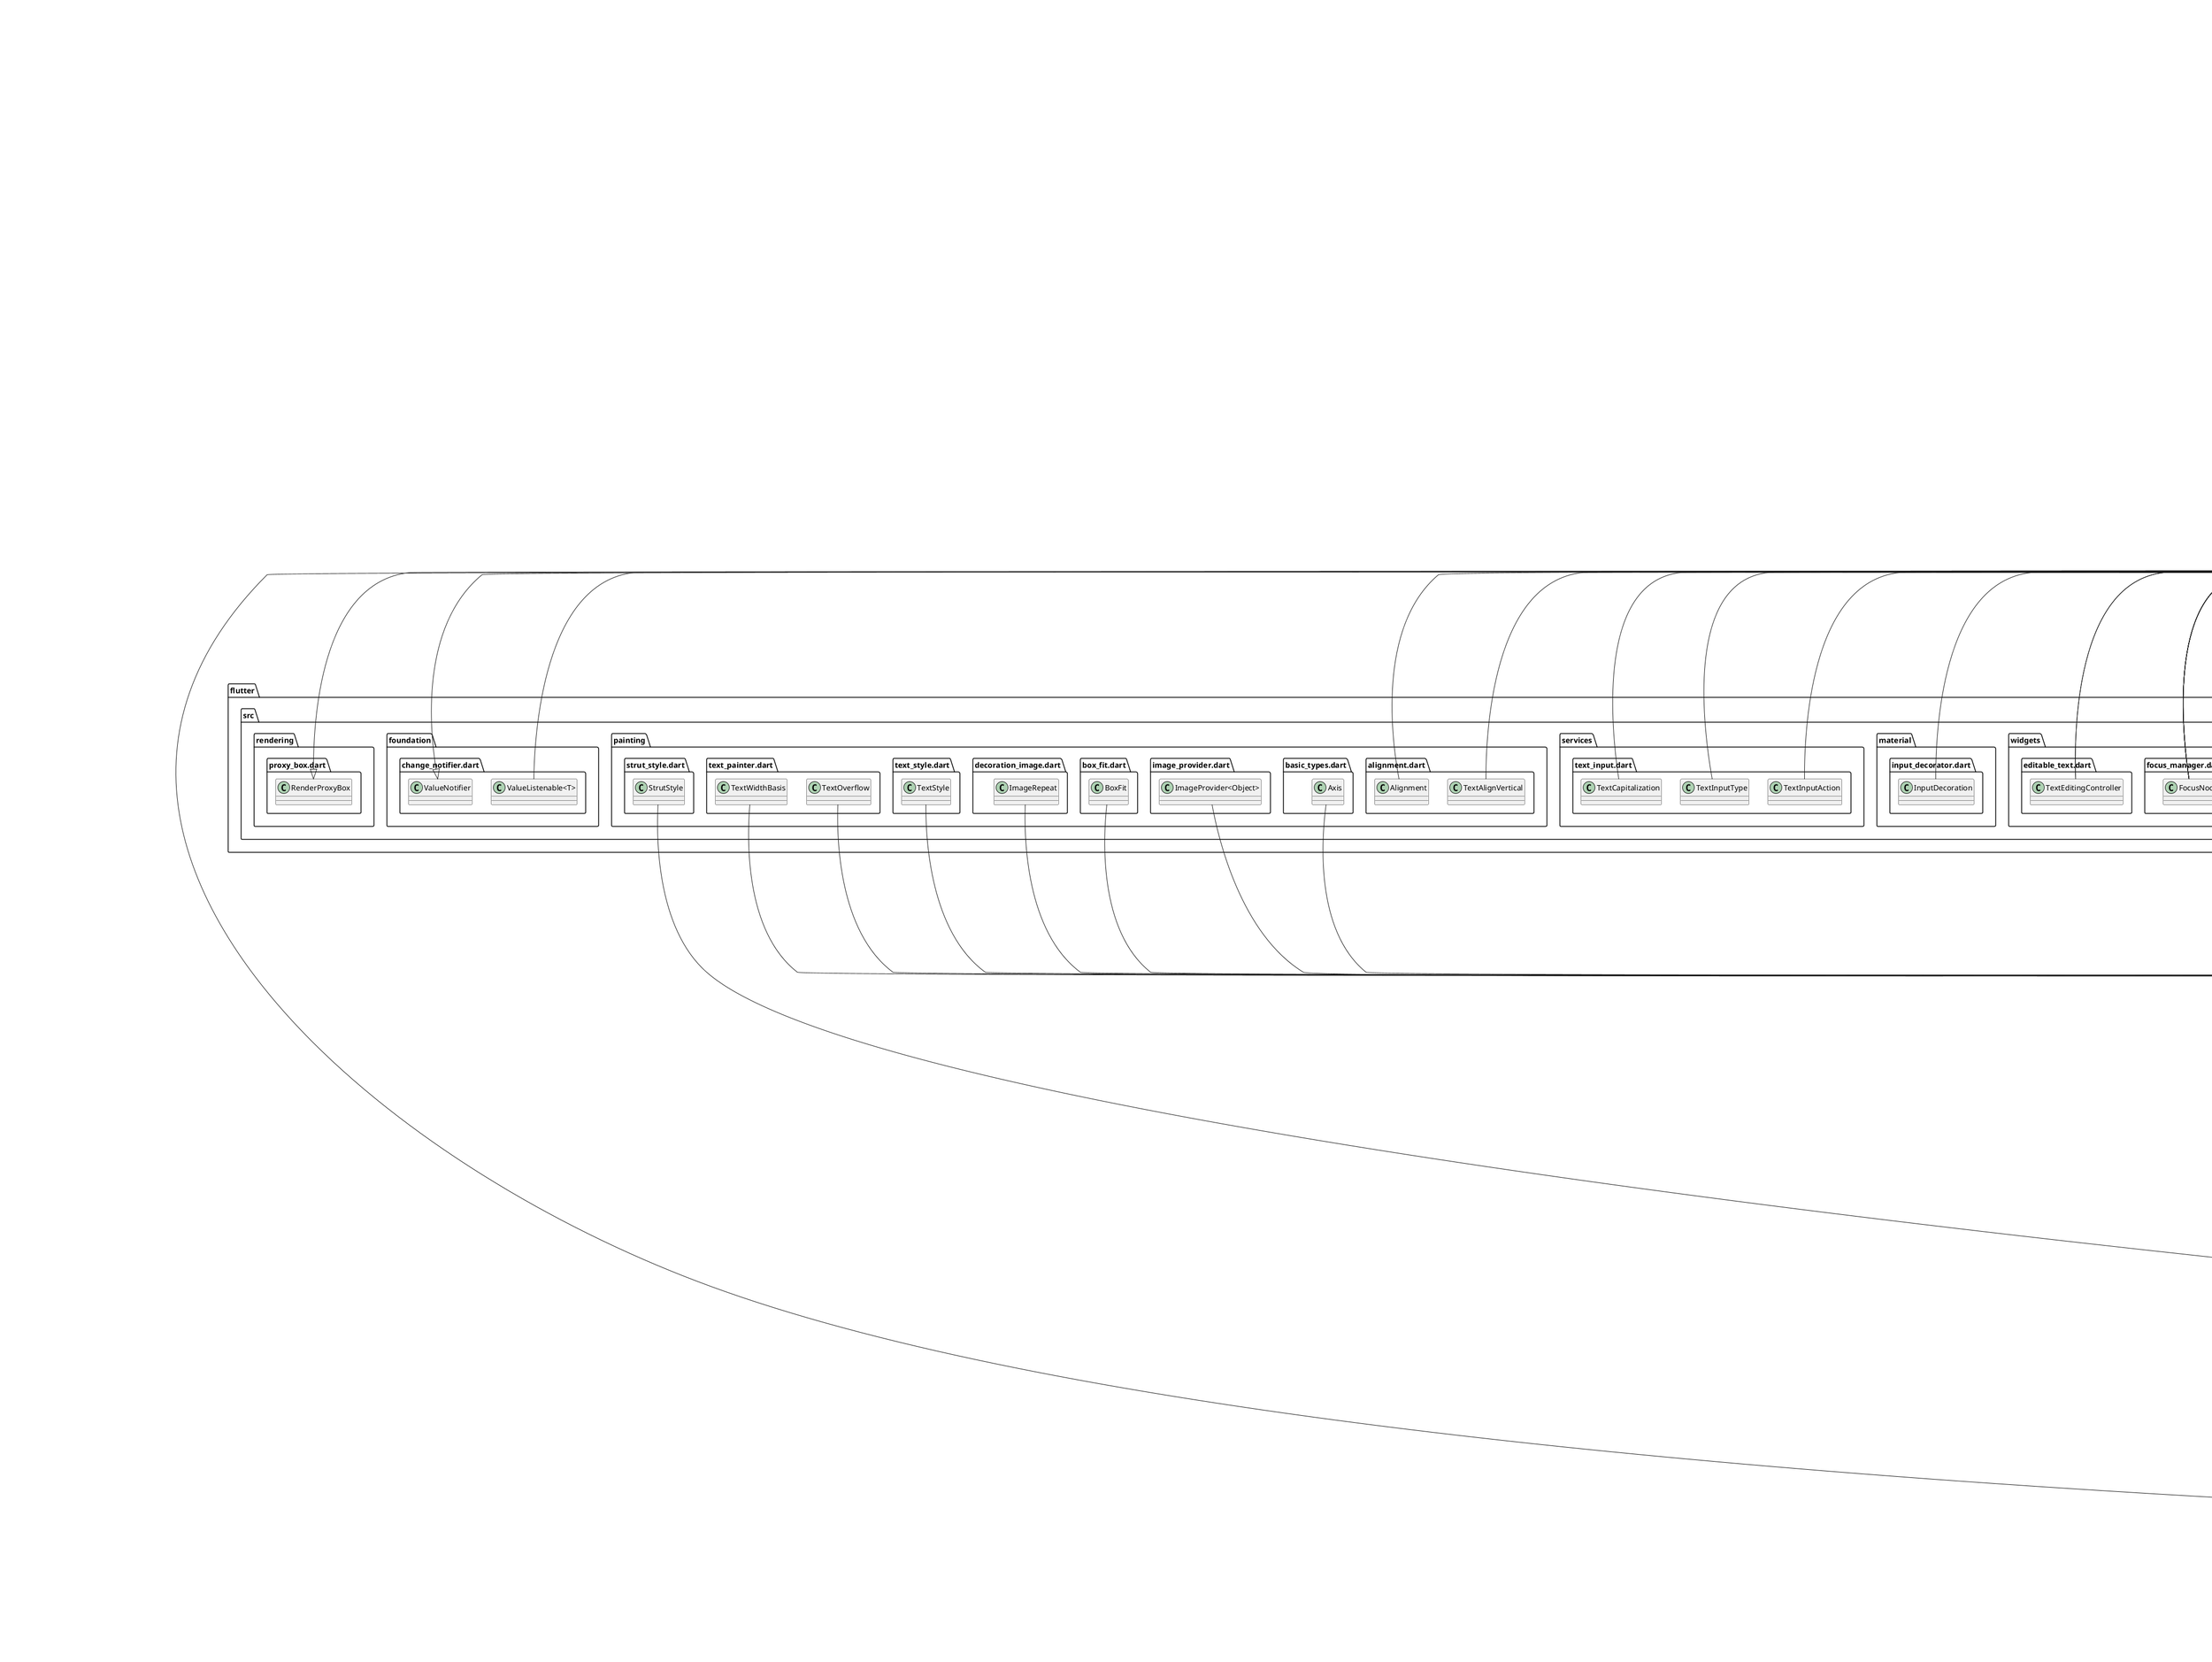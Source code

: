 @startuml
set namespaceSeparator ::

class "spike_v2::src::board::src::stack_board_items::item_case::stack_grid_case.dart::StackGridCase" {
  +StackGridItem item
  +State<StackGridCase> createState()
}

"spike_v2::src::board::src::stack_board_items::item_case::stack_grid_case.dart::StackGridCase" o-- "spike_v2::src::board::src::stack_board_items::items::stack_grid_item.dart::StackGridItem"
"flutter::src::widgets::framework.dart::StatefulWidget" <|-- "spike_v2::src::board::src::stack_board_items::item_case::stack_grid_case.dart::StackGridCase"

class "spike_v2::src::board::src::stack_board_items::item_case::stack_grid_case.dart::_StackGridCaseState" {
  +List<TrinaColumn> columns
  +List<TrinaRow> rows
  +TrinaGridStateManager? stateManager
  +bool isLoaded
  +FocusNode focusNode
  +HomeRepo homeRepo
  +String? apiId
  -StackBoardController _controller()
  +void initState()
  +void dispose()
  +Widget build()
}

"spike_v2::src::board::src::stack_board_items::item_case::stack_grid_case.dart::_StackGridCaseState" o-- "pluto_grid_plus::src::manager::pluto_grid_state_manager.dart::TrinaGridStateManager"
"spike_v2::src::board::src::stack_board_items::item_case::stack_grid_case.dart::_StackGridCaseState" o-- "flutter::src::widgets::focus_manager.dart::FocusNode"
"spike_v2::src::board::src::stack_board_items::item_case::stack_grid_case.dart::_StackGridCaseState" o-- "spike_v2::src::repo::home_repo.dart::HomeRepo"
"flutter::src::widgets::framework.dart::State" <|-- "spike_v2::src::board::src::stack_board_items::item_case::stack_grid_case.dart::_StackGridCaseState"

class "spike_v2::src::board::src::stack_board_items::item_case::stack_search_case.dart::StackSearchCase" {
  +StackSearchItem item
  +State<StackSearchCase> createState()
}

"spike_v2::src::board::src::stack_board_items::item_case::stack_search_case.dart::StackSearchCase" o-- "spike_v2::src::board::src::stack_board_items::items::stack_search_item.dart::StackSearchItem"
"flutter::src::widgets::framework.dart::StatefulWidget" <|-- "spike_v2::src::board::src::stack_board_items::item_case::stack_search_case.dart::StackSearchCase"

class "spike_v2::src::board::src::stack_board_items::item_case::stack_search_case.dart::_StackSearchCaseState" {
  +bool isLoaded
  +FocusNode focusNode
  +HomeRepo homeRepo
  +GlobalKey<FormBuilderState> formKey
  +String savedValue
  +List<String> reqApis
  +dynamic item
  +void initState()
  +void dispose()
  +Widget build()
}

"spike_v2::src::board::src::stack_board_items::item_case::stack_search_case.dart::_StackSearchCaseState" o-- "flutter::src::widgets::focus_manager.dart::FocusNode"
"spike_v2::src::board::src::stack_board_items::item_case::stack_search_case.dart::_StackSearchCaseState" o-- "spike_v2::src::repo::home_repo.dart::HomeRepo"
"spike_v2::src::board::src::stack_board_items::item_case::stack_search_case.dart::_StackSearchCaseState" o-- "flutter::src::widgets::framework.dart::GlobalKey<FormBuilderState>"
"flutter::src::widgets::framework.dart::State" <|-- "spike_v2::src::board::src::stack_board_items::item_case::stack_search_case.dart::_StackSearchCaseState"

class "spike_v2::src::board::src::stack_board_items::item_case::stack_search_case.dart::NewField" {
  +String name
  +String? initialValue
  +HomeRepo homeRepo
  +State<NewField> createState()
}

"spike_v2::src::board::src::stack_board_items::item_case::stack_search_case.dart::NewField" o-- "spike_v2::src::repo::home_repo.dart::HomeRepo"
"flutter::src::widgets::framework.dart::StatefulWidget" <|-- "spike_v2::src::board::src::stack_board_items::item_case::stack_search_case.dart::NewField"

class "spike_v2::src::board::src::stack_board_items::item_case::stack_search_case.dart::_NewFieldState" {
  +TextEditingController controller
  +String name
  +HomeRepo homeRepo
  +void initState()
  +Widget build()
}

"spike_v2::src::board::src::stack_board_items::item_case::stack_search_case.dart::_NewFieldState" o-- "flutter::src::widgets::editable_text.dart::TextEditingController"
"spike_v2::src::board::src::stack_board_items::item_case::stack_search_case.dart::_NewFieldState" o-- "spike_v2::src::repo::home_repo.dart::HomeRepo"
"flutter::src::widgets::framework.dart::State" <|-- "spike_v2::src::board::src::stack_board_items::item_case::stack_search_case.dart::_NewFieldState"

class "spike_v2::src::board::src::stack_board_items::item_case::stack_split_case.dart::StackLayoutCase" {
  +StackLayoutItem item
  +State<StackLayoutCase> createState()
}

"spike_v2::src::board::src::stack_board_items::item_case::stack_split_case.dart::StackLayoutCase" o-- "spike_v2::src::board::src::stack_board_items::items::stack_split_item.dart::StackLayoutItem"
"flutter::src::widgets::framework.dart::StatefulWidget" <|-- "spike_v2::src::board::src::stack_board_items::item_case::stack_split_case.dart::StackLayoutCase"

class "spike_v2::src::board::src::stack_board_items::item_case::stack_split_case.dart::_StackLayoutCaseState" {
  +bool isLoaded
  +int dockBoardIndex
  +FocusNode focusNode
  +MultiSplitViewTheme themeSplit
  +HomeRepo homeRepo
  +void initState()
  +void dispose()
  +DockBoard newDockBoard()
  +void initSplit()
  +Widget build()
}

"spike_v2::src::board::src::stack_board_items::item_case::stack_split_case.dart::_StackLayoutCaseState" o-- "flutter::src::widgets::focus_manager.dart::FocusNode"
"spike_v2::src::board::src::stack_board_items::item_case::stack_split_case.dart::_StackLayoutCaseState" o-- "multi_split_view::src::theme_widget.dart::MultiSplitViewTheme"
"spike_v2::src::board::src::stack_board_items::item_case::stack_split_case.dart::_StackLayoutCaseState" o-- "spike_v2::src::repo::home_repo.dart::HomeRepo"
"flutter::src::widgets::framework.dart::State" <|-- "spike_v2::src::board::src::stack_board_items::item_case::stack_split_case.dart::_StackLayoutCaseState"

class "spike_v2::src::board::src::stack_board_items::item_case::stack_text_case.dart::StackTextCase" {
  +StackTextItem item
  +InputDecoration? decoration
  +TextEditingController? controller
  +int? maxLength
  +TextInputAction? textInputAction
  +TextAlignVertical? textAlignVertical
  +TextInputType? keyboardType
  +dynamic Function(String)? onChanged
  +dynamic Function()? onEditingComplete
  +dynamic Function()? onTap
  +bool readOnly
  +bool autofocus
  +bool obscureText
  +int? maxLines
  +List<TextInputFormatter>? inputFormatters
  +FocusNode? focusNode
  +bool enabled
  +TextCapitalization textCapitalization
  +TextItemContent? content
  +State<StackTextCase> createState()
}

"spike_v2::src::board::src::stack_board_items::item_case::stack_text_case.dart::StackTextCase" o-- "spike_v2::src::board::src::stack_board_items::items::stack_text_item.dart::StackTextItem"
"spike_v2::src::board::src::stack_board_items::item_case::stack_text_case.dart::StackTextCase" o-- "flutter::src::material::input_decorator.dart::InputDecoration"
"spike_v2::src::board::src::stack_board_items::item_case::stack_text_case.dart::StackTextCase" o-- "flutter::src::widgets::editable_text.dart::TextEditingController"
"spike_v2::src::board::src::stack_board_items::item_case::stack_text_case.dart::StackTextCase" o-- "flutter::src::services::text_input.dart::TextInputAction"
"spike_v2::src::board::src::stack_board_items::item_case::stack_text_case.dart::StackTextCase" o-- "flutter::src::painting::alignment.dart::TextAlignVertical"
"spike_v2::src::board::src::stack_board_items::item_case::stack_text_case.dart::StackTextCase" o-- "flutter::src::services::text_input.dart::TextInputType"
"spike_v2::src::board::src::stack_board_items::item_case::stack_text_case.dart::StackTextCase" o-- "null::dynamic Function(String)"
"spike_v2::src::board::src::stack_board_items::item_case::stack_text_case.dart::StackTextCase" o-- "null::dynamic Function()"
"spike_v2::src::board::src::stack_board_items::item_case::stack_text_case.dart::StackTextCase" o-- "flutter::src::widgets::focus_manager.dart::FocusNode"
"spike_v2::src::board::src::stack_board_items::item_case::stack_text_case.dart::StackTextCase" o-- "flutter::src::services::text_input.dart::TextCapitalization"
"spike_v2::src::board::src::stack_board_items::item_case::stack_text_case.dart::StackTextCase" o-- "spike_v2::src::board::src::stack_board_items::items::stack_text_item.dart::TextItemContent"
"flutter::src::widgets::framework.dart::StatefulWidget" <|-- "spike_v2::src::board::src::stack_board_items::item_case::stack_text_case.dart::StackTextCase"

class "spike_v2::src::board::src::stack_board_items::item_case::stack_text_case.dart::_StackTextCaseState" {
  +FocusNode focusNode
  +void initState()
  +void dispose()
  +Widget build()
  -Widget _buildNormal()
  -Widget _buildEditing()
}

"spike_v2::src::board::src::stack_board_items::item_case::stack_text_case.dart::_StackTextCaseState" o-- "flutter::src::widgets::focus_manager.dart::FocusNode"
"flutter::src::widgets::framework.dart::State" <|-- "spike_v2::src::board::src::stack_board_items::item_case::stack_text_case.dart::_StackTextCaseState"

class "spike_v2::src::board::src::stack_board_items::item_case::stack_image_case.dart::StackImageCase" {
  +StackImageItem item
  +State<StackImageCase> createState()
}

"spike_v2::src::board::src::stack_board_items::item_case::stack_image_case.dart::StackImageCase" o-- "spike_v2::src::board::src::stack_board_items::items::stack_image_item.dart::StackImageItem"
"flutter::src::widgets::framework.dart::StatefulWidget" <|-- "spike_v2::src::board::src::stack_board_items::item_case::stack_image_case.dart::StackImageCase"

class "spike_v2::src::board::src::stack_board_items::item_case::stack_image_case.dart::_StackImageCaseState" {
  +FocusNode focusNode
  +ImageItemContent content
  +void initState()
  +void dispose()
  +Widget build()
}

"spike_v2::src::board::src::stack_board_items::item_case::stack_image_case.dart::_StackImageCaseState" o-- "flutter::src::widgets::focus_manager.dart::FocusNode"
"spike_v2::src::board::src::stack_board_items::item_case::stack_image_case.dart::_StackImageCaseState" o-- "spike_v2::src::board::src::stack_board_items::items::stack_image_item.dart::ImageItemContent"
"flutter::src::widgets::framework.dart::State" <|-- "spike_v2::src::board::src::stack_board_items::item_case::stack_image_case.dart::_StackImageCaseState"

class "spike_v2::src::board::src::stack_board_items::item_case::stack_dock_case.dart::StackFrameCase" {
  +StackFrameItem item
  +State<StackFrameCase> createState()
}

"spike_v2::src::board::src::stack_board_items::item_case::stack_dock_case.dart::StackFrameCase" o-- "spike_v2::src::board::src::stack_board_items::items::stack_dock_item.dart::StackFrameItem"
"flutter::src::widgets::framework.dart::StatefulWidget" <|-- "spike_v2::src::board::src::stack_board_items::item_case::stack_dock_case.dart::StackFrameCase"

class "spike_v2::src::board::src::stack_board_items::item_case::stack_dock_case.dart::_StackFrameCaseState" {
  +bool isLoaded
  +FocusNode focusNode
  +DockingLayout layout
  +Docking docking
  +int dockingItemIndex
  +MultiSplitViewTheme themeSplitTab
  +TabbedViewTheme themeActiveTab
  +HomeRepo homeRepo
  -String _lastStringify
  +void saveLayout()
  +void loadLayout()
  +String idToString()
  +dynamic stringToId()
  +void initState()
  +void dispose()
  +List<TabButton> listTabButton()
  +DockingItem newDockingItem()
  +dynamic initDock()
  +Widget build()
  +DockingItem buildDockingItem()
}

"spike_v2::src::board::src::stack_board_items::item_case::stack_dock_case.dart::_StackFrameCaseState" o-- "flutter::src::widgets::focus_manager.dart::FocusNode"
"spike_v2::src::board::src::stack_board_items::item_case::stack_dock_case.dart::_StackFrameCaseState" o-- "docking::src::layout::docking_layout.dart::DockingLayout"
"spike_v2::src::board::src::stack_board_items::item_case::stack_dock_case.dart::_StackFrameCaseState" o-- "docking::src::docking.dart::Docking"
"spike_v2::src::board::src::stack_board_items::item_case::stack_dock_case.dart::_StackFrameCaseState" o-- "multi_split_view::src::theme_widget.dart::MultiSplitViewTheme"
"spike_v2::src::board::src::stack_board_items::item_case::stack_dock_case.dart::_StackFrameCaseState" o-- "tabbed_view::src::theme::theme_widget.dart::TabbedViewTheme"
"spike_v2::src::board::src::stack_board_items::item_case::stack_dock_case.dart::_StackFrameCaseState" o-- "spike_v2::src::repo::home_repo.dart::HomeRepo"
"flutter::src::widgets::framework.dart::State" <|-- "spike_v2::src::board::src::stack_board_items::item_case::stack_dock_case.dart::_StackFrameCaseState"
"docking::src::layout::layout_parser.dart::LayoutParserMixin" <|-- "spike_v2::src::board::src::stack_board_items::item_case::stack_dock_case.dart::_StackFrameCaseState"
"docking::src::layout::area_builder.dart::AreaBuilderMixin" <|-- "spike_v2::src::board::src::stack_board_items::item_case::stack_dock_case.dart::_StackFrameCaseState"

class "spike_v2::src::board::src::stack_board_items::items::stack_dock_item.dart::FrameItemContent" {
  +String? lastStringify
  +double? size
  +Map<String, dynamic> toJson()
}

"spike_v2::src::board::src::core::stack_board_item::stack_item_content.dart::StackItemContent" <|-- "spike_v2::src::board::src::stack_board_items::items::stack_dock_item.dart::FrameItemContent"

class "spike_v2::src::board::src::stack_board_items::items::stack_dock_item.dart::StackFrameItem" {
  +StackFrameItem copyWith()
}

"spike_v2::src::board::src::core::stack_board_item::stack_item.dart::StackItem" <|-- "spike_v2::src::board::src::stack_board_items::items::stack_dock_item.dart::StackFrameItem"

class "spike_v2::src::board::src::stack_board_items::items::stack_image_item.dart::ImageItemContent" {
  -ImageProvider<Object> _image
  +String? url
  +String? assetName
  +String? semanticLabel
  +bool excludeFromSemantics
  +double? width
  +double? height
  +Color? color
  +BlendMode? colorBlendMode
  +BoxFit fit
  +ImageRepeat repeat
  +bool matchTextDirection
  +bool gaplessPlayback
  +bool isAntiAlias
  +FilterQuality filterQuality
  +ImageProvider<Object> image
  -void _init()
  +void setRes()
  +Map<String, dynamic> toJson()
}

"spike_v2::src::board::src::stack_board_items::items::stack_image_item.dart::ImageItemContent" o-- "flutter::src::painting::image_provider.dart::ImageProvider<Object>"
"spike_v2::src::board::src::stack_board_items::items::stack_image_item.dart::ImageItemContent" o-- "dart::ui::Color"
"spike_v2::src::board::src::stack_board_items::items::stack_image_item.dart::ImageItemContent" o-- "dart::ui::BlendMode"
"spike_v2::src::board::src::stack_board_items::items::stack_image_item.dart::ImageItemContent" o-- "flutter::src::painting::box_fit.dart::BoxFit"
"spike_v2::src::board::src::stack_board_items::items::stack_image_item.dart::ImageItemContent" o-- "flutter::src::painting::decoration_image.dart::ImageRepeat"
"spike_v2::src::board::src::stack_board_items::items::stack_image_item.dart::ImageItemContent" o-- "dart::ui::FilterQuality"
"spike_v2::src::board::src::core::stack_board_item::stack_item_content.dart::StackItemContent" <|-- "spike_v2::src::board::src::stack_board_items::items::stack_image_item.dart::ImageItemContent"

class "spike_v2::src::board::src::stack_board_items::items::stack_image_item.dart::StackImageItem" {
  +void setUrl()
  +void setAssetName()
  +StackImageItem copyWith()
}

"spike_v2::src::board::src::core::stack_board_item::stack_item.dart::StackItem" <|-- "spike_v2::src::board::src::stack_board_items::items::stack_image_item.dart::StackImageItem"

class "spike_v2::src::board::src::stack_board_items::items::stack_split_item.dart::LayoutItemContent" {
  +Axis? axis
  +int? cell
  -void _init()
  +void setRes()
  +Map<String, dynamic> toJson()
}

"spike_v2::src::board::src::stack_board_items::items::stack_split_item.dart::LayoutItemContent" o-- "flutter::src::painting::basic_types.dart::Axis"
"spike_v2::src::board::src::core::stack_board_item::stack_item_content.dart::StackItemContent" <|-- "spike_v2::src::board::src::stack_board_items::items::stack_split_item.dart::LayoutItemContent"

class "spike_v2::src::board::src::stack_board_items::items::stack_split_item.dart::StackLayoutItem" {
  +void setAxis()
  +void setCell()
  +StackLayoutItem copyWith()
}

"spike_v2::src::board::src::core::stack_board_item::stack_item.dart::StackItem" <|-- "spike_v2::src::board::src::stack_board_items::items::stack_split_item.dart::StackLayoutItem"

class "spike_v2::src::board::src::stack_board_items::items::stack_text_item.dart::TextItemContent" {
  +String? data
  +TextStyle? style
  +StackTextStrutStyle? strutStyle
  +TextAlign? textAlign
  +TextDirection? textDirection
  +Locale? locale
  +bool? softWrap
  +TextOverflow? overflow
  +double? textScaleFactor
  +int? maxLines
  +String? semanticsLabel
  +TextWidthBasis? textWidthBasis
  +TextHeightBehavior? textHeightBehavior
  +Color? selectionColor
  +Map<String, dynamic> toJson()
}

"spike_v2::src::board::src::stack_board_items::items::stack_text_item.dart::TextItemContent" o-- "flutter::src::painting::text_style.dart::TextStyle"
"spike_v2::src::board::src::stack_board_items::items::stack_text_item.dart::TextItemContent" o-- "spike_v2::src::board::src::widget_style_extension::stack_text_strut_style.dart::StackTextStrutStyle"
"spike_v2::src::board::src::stack_board_items::items::stack_text_item.dart::TextItemContent" o-- "dart::ui::TextAlign"
"spike_v2::src::board::src::stack_board_items::items::stack_text_item.dart::TextItemContent" o-- "dart::ui::TextDirection"
"spike_v2::src::board::src::stack_board_items::items::stack_text_item.dart::TextItemContent" o-- "dart::ui::Locale"
"spike_v2::src::board::src::stack_board_items::items::stack_text_item.dart::TextItemContent" o-- "flutter::src::painting::text_painter.dart::TextOverflow"
"spike_v2::src::board::src::stack_board_items::items::stack_text_item.dart::TextItemContent" o-- "flutter::src::painting::text_painter.dart::TextWidthBasis"
"spike_v2::src::board::src::stack_board_items::items::stack_text_item.dart::TextItemContent" o-- "dart::ui::TextHeightBehavior"
"spike_v2::src::board::src::stack_board_items::items::stack_text_item.dart::TextItemContent" o-- "dart::ui::Color"
"spike_v2::src::board::src::core::stack_board_item::stack_item_content.dart::StackItemContent" <|-- "spike_v2::src::board::src::stack_board_items::items::stack_text_item.dart::TextItemContent"

class "spike_v2::src::board::src::stack_board_items::items::stack_text_item.dart::StackTextItem" {
  +void setData()
  +StackTextItem copyWith()
}

"spike_v2::src::board::src::core::stack_board_item::stack_item.dart::StackItem" <|-- "spike_v2::src::board::src::stack_board_items::items::stack_text_item.dart::StackTextItem"

class "spike_v2::src::board::src::stack_board_items::items::stack_search_item.dart::SearchItemContent" {
  +Map<String, List<String>>? reqApis
  +double? size
  +Map<String, dynamic> toJson()
}

"spike_v2::src::board::src::core::stack_board_item::stack_item_content.dart::StackItemContent" <|-- "spike_v2::src::board::src::stack_board_items::items::stack_search_item.dart::SearchItemContent"

class "spike_v2::src::board::src::stack_board_items::items::stack_search_item.dart::StackSearchItem" {
  +StackSearchItem copyWith()
}

"spike_v2::src::board::src::core::stack_board_item::stack_item.dart::StackItem" <|-- "spike_v2::src::board::src::stack_board_items::items::stack_search_item.dart::StackSearchItem"

class "spike_v2::src::board::src::stack_board_items::items::stack_grid_item.dart::GridItemContent" {
  +String? apiId
  +List<TrinaColumn>? columns
  +List<TrinaRow>? rows
  +TrinaGridMode? mode
  +double? size
  +Map<String, dynamic> toJson()
}

"spike_v2::src::board::src::stack_board_items::items::stack_grid_item.dart::GridItemContent" o-- "pluto_grid_plus::src::pluto_grid_enums.dart::TrinaGridMode"
"spike_v2::src::board::src::core::stack_board_item::stack_item_content.dart::StackItemContent" <|-- "spike_v2::src::board::src::stack_board_items::items::stack_grid_item.dart::GridItemContent"

class "spike_v2::src::board::src::stack_board_items::items::stack_grid_item.dart::StackGridItem" {
  +StackGridItem copyWith()
}

"spike_v2::src::board::src::core::stack_board_item::stack_item.dart::StackItem" <|-- "spike_v2::src::board::src::stack_board_items::items::stack_grid_item.dart::StackGridItem"

class "spike_v2::src::board::src::widget_style_extension::stack_text_strut_style.dart::StackTextStrutStyle" {
  +String? fontFamily
  +List<String>? fontFamilyFallback
  +double? fontSize
  +double? height
  +TextLeadingDistribution? leadingDistribution
  +double? leading
  +FontWeight? fontWeight
  +FontStyle? fontStyle
  +bool? forceStrutHeight
  +StrutStyle style
  +Map<String, dynamic> toJson()
}

"spike_v2::src::board::src::widget_style_extension::stack_text_strut_style.dart::StackTextStrutStyle" o-- "dart::ui::TextLeadingDistribution"
"spike_v2::src::board::src::widget_style_extension::stack_text_strut_style.dart::StackTextStrutStyle" o-- "dart::ui::FontWeight"
"spike_v2::src::board::src::widget_style_extension::stack_text_strut_style.dart::StackTextStrutStyle" o-- "dart::ui::FontStyle"
"spike_v2::src::board::src::widget_style_extension::stack_text_strut_style.dart::StackTextStrutStyle" o-- "flutter::src::painting::strut_style.dart::StrutStyle"

class "spike_v2::src::board::src::core::stack_board_controller.dart::StackConfig" {
  +List<StackItem<StackItemContent>> data
  +Map<String, int> indexMap
  +StackItem<StackItemContent> []()
  +StackConfig copyWith()
  +String toString()
}

class "spike_v2::src::board::src::core::stack_board_controller.dart::StackBoardController" {
  -String? _tag
  -Size? _boardSize
  -Map<String, int> _indexMap
  {static} -StackBoardController _defaultController
  +Map<String, dynamic> innerApi
  +Size? boardSize
  +List<StackItem<StackItemContent>> innerData
  -Map<String, int> _newIndexMap
  +int hashCode
  +StackItem<StackItemContent>? getById()
  +int getIndexById()
  -List<StackItem<StackItemContent>> _reorder()
  +void addItem()
  +void removeItem()
  +void removeById()
  +void selectOne()
  +void setBoardSize()
  +void setItemStatus()
  +void setAllItemStatuses()
  +void moveItemOnTop()
  +void unSelectAll()
  +void updateBasic()
  +void updateItem()
  +void clear()
  +Map<String, dynamic>? getSelectedData()
  +Map<String, dynamic>? getDataById()
  +List<Map<String, dynamic>> getTypeData()
  +List<Map<String, dynamic>> getAllData()
  +bool ==()
  +void dispose()
}

"spike_v2::src::board::src::core::stack_board_controller.dart::StackBoardController" o-- "dart::ui::Size"
"spike_v2::src::board::src::core::stack_board_controller.dart::StackBoardController" o-- "spike_v2::src::board::src::core::stack_board_controller.dart::StackBoardController"
"spike_v2::src::board::src::helpers::safe_value_notifier.dart::SafeValueNotifier" <|-- "spike_v2::src::board::src::core::stack_board_controller.dart::StackBoardController"

abstract class "spike_v2::src::board::src::core::stack_board_item::stack_item.dart::StackItem" {
  +String boardId
  +String id
  +Size size
  +Offset offset
  +double angle
  +StackItemStatus status
  +bool lockZOrder
  +bool dock
  +T? content
  +int hashCode
  +StackItem<T> copyWith()
  +Map<String, dynamic> toJson()
  +String toString()
  +bool ==()
}

"spike_v2::src::board::src::core::stack_board_item::stack_item.dart::StackItem" o-- "dart::ui::Size"
"spike_v2::src::board::src::core::stack_board_item::stack_item.dart::StackItem" o-- "dart::ui::Offset"
"spike_v2::src::board::src::core::stack_board_item::stack_item.dart::StackItem" o-- "spike_v2::src::board::src::core::stack_board_item::stack_item_status.dart::StackItemStatus"

class "spike_v2::src::board::src::core::stack_board_item::stack_item_status.dart::StackItemStatus" {
  +int index
  {static} +List<StackItemStatus> values
  {static} +StackItemStatus editing
  {static} +StackItemStatus moving
  {static} +StackItemStatus scaling
  {static} +StackItemStatus resizing
  {static} +StackItemStatus roating
  {static} +StackItemStatus selected
  {static} +StackItemStatus idle
  {static} +StackItemStatus locked
}

"spike_v2::src::board::src::core::stack_board_item::stack_item_status.dart::StackItemStatus" o-- "spike_v2::src::board::src::core::stack_board_item::stack_item_status.dart::StackItemStatus"
"dart::core::Enum" <|-- "spike_v2::src::board::src::core::stack_board_item::stack_item_status.dart::StackItemStatus"

abstract class "spike_v2::src::board::src::core::stack_board_item::stack_item_content.dart::StackItemContent" {
  +Map<String, dynamic> toJson()
}

class "spike_v2::src::board::src::core::case_style.dart::CaseStyle" {
  +Color buttonBgColor
  +Color buttonBorderColor
  +double buttonBorderWidth
  +Color buttonIconColor
  +double buttonSize
  +Color frameBorderColor
  +double frameBorderWidth
  +double? boxAspectRatio
  +int hashCode
  +Map<String, dynamic> toJson()
  +bool ==()
}

"spike_v2::src::board::src::core::case_style.dart::CaseStyle" o-- "dart::ui::Color"

class "spike_v2::src::board::src::stack_board.dart::StackBoardConfig" {
  +StackBoardController controller
  +CaseStyle? caseStyle
  {static} +StackBoardConfig of()
  +bool updateShouldNotify()
}

"spike_v2::src::board::src::stack_board.dart::StackBoardConfig" o-- "spike_v2::src::board::src::core::stack_board_controller.dart::StackBoardController"
"spike_v2::src::board::src::stack_board.dart::StackBoardConfig" o-- "spike_v2::src::board::src::core::case_style.dart::CaseStyle"
"flutter::src::widgets::framework.dart::InheritedWidget" <|-- "spike_v2::src::board::src::stack_board.dart::StackBoardConfig"

class "spike_v2::src::board::src::stack_board.dart::StackBoard" {
  +String? id
  +StackBoardController? controller
  +Widget? background
  +CaseStyle? caseStyle
  +Widget? Function(StackItem<StackItemContent>)? customBuilder
  +void Function(StackItem<StackItemContent>)? onDock
  +void Function(StackItem<StackItemContent>)? onDel
  +void Function(StackItem<StackItemContent>)? onTap
  +bool? Function(StackItem<StackItemContent>, Size)? onSizeChanged
  +bool? Function(StackItem<StackItemContent>, Offset)? onOffsetChanged
  +bool? Function(StackItem<StackItemContent>, double)? onAngleChanged
  +bool? Function(StackItem<StackItemContent>, StackItemStatus)? onStatusChanged
  +Widget Function(StackItemStatus, CaseStyle)? actionsBuilder
  +Widget Function(StackItemStatus)? borderBuilder
  +State<StackBoard> createState()
}

"spike_v2::src::board::src::stack_board.dart::StackBoard" o-- "spike_v2::src::board::src::core::stack_board_controller.dart::StackBoardController"
"spike_v2::src::board::src::stack_board.dart::StackBoard" o-- "flutter::src::widgets::framework.dart::Widget"
"spike_v2::src::board::src::stack_board.dart::StackBoard" o-- "spike_v2::src::board::src::core::case_style.dart::CaseStyle"
"spike_v2::src::board::src::stack_board.dart::StackBoard" o-- "null::Widget Function(StackItem<StackItemContent>)"
"spike_v2::src::board::src::stack_board.dart::StackBoard" o-- "null::void Function(StackItem<StackItemContent>)"
"spike_v2::src::board::src::stack_board.dart::StackBoard" o-- "null::bool Function(StackItem<StackItemContent>, Size)"
"spike_v2::src::board::src::stack_board.dart::StackBoard" o-- "null::bool Function(StackItem<StackItemContent>, Offset)"
"spike_v2::src::board::src::stack_board.dart::StackBoard" o-- "null::bool Function(StackItem<StackItemContent>, double)"
"spike_v2::src::board::src::stack_board.dart::StackBoard" o-- "null::bool Function(StackItem<StackItemContent>, StackItemStatus)"
"spike_v2::src::board::src::stack_board.dart::StackBoard" o-- "null::Widget Function(StackItemStatus, CaseStyle)"
"spike_v2::src::board::src::stack_board.dart::StackBoard" o-- "null::Widget Function(StackItemStatus)"
"flutter::src::widgets::framework.dart::StatefulWidget" <|-- "spike_v2::src::board::src::stack_board.dart::StackBoard"

class "spike_v2::src::board::src::stack_board.dart::_StackBoardState" {
  +double startX
  +double startY
  +double endX
  +double endY
  -StackBoardController _controller
  +void initState()
  +Widget build()
  -void _onPanStart()
  -void _onPanUpdate()
  -void _onPanEnd()
  -Widget _itemBuilder()
}

"spike_v2::src::board::src::stack_board.dart::_StackBoardState" o-- "spike_v2::src::board::src::core::stack_board_controller.dart::StackBoardController"
"flutter::src::widgets::framework.dart::State" <|-- "spike_v2::src::board::src::stack_board.dart::_StackBoardState"

class "spike_v2::src::board::src::dock_board.dart::DockBoard" {
  +String id
  +State<DockBoard> createState()
}

"flutter::src::widgets::framework.dart::StatefulWidget" <|-- "spike_v2::src::board::src::dock_board.dart::DockBoard"

class "spike_v2::src::board::src::dock_board.dart::_DockBoardState" {
  +HomeRepo homeRepo
  +StackBoardController stackBoardController
  +bool isSelectedDockBoard
  +void initState()
  +void dispose()
  -dynamic _onDock()
  -dynamic _onDel()
  -dynamic _delDialog()
  +dynamic call()
  +void addTextItem()
  +void addSearchItem()
  +void addImageItem()
  +void addGridItem()
  +void addSplitItem()
  +void addDockItem()
  +dynamic generateFromJson()
  +dynamic deleteAll()
  +dynamic getJson()
  -void _showAlertDialog()
  +Widget build()
}

"spike_v2::src::board::src::dock_board.dart::_DockBoardState" o-- "spike_v2::src::repo::home_repo.dart::HomeRepo"
"spike_v2::src::board::src::dock_board.dart::_DockBoardState" o-- "spike_v2::src::board::src::core::stack_board_controller.dart::StackBoardController"
"flutter::src::widgets::framework.dart::State" <|-- "spike_v2::src::board::src::dock_board.dart::_DockBoardState"

abstract class "spike_v2::src::board::src::helpers::safe_state.dart::SafeState" {
  +FutureOr<void> safeSetState()
  +void initState()
  +void setState()
  +dynamic contextReady()
}

class "spike_v2::src::board::src::helpers::ex_enum.dart::ExEnum" {
  {static} -bool _isEnum()
  {static} +T? tryParse()
}

class "spike_v2::src::board::src::helpers::safe_value_notifier.dart::SafeValueNotifier" {
  -bool _mounted
  +T value
  +void dispose()
}

"flutter::src::foundation::change_notifier.dart::ValueNotifier" <|-- "spike_v2::src::board::src::helpers::safe_value_notifier.dart::SafeValueNotifier"

class "spike_v2::src::board::src::stack_item_case::config_builder.dart::ConfigBuilder" {
  +bool Function(StackConfig, StackConfig)? shouldRebuild
  +Widget Function(StackConfig, Widget)? childBuilder
  +Widget child
  +Widget build()
  {static} +Widget withItem()
}

"spike_v2::src::board::src::stack_item_case::config_builder.dart::ConfigBuilder" o-- "null::bool Function(StackConfig, StackConfig)"
"spike_v2::src::board::src::stack_item_case::config_builder.dart::ConfigBuilder" o-- "null::Widget Function(StackConfig, Widget)"
"spike_v2::src::board::src::stack_item_case::config_builder.dart::ConfigBuilder" o-- "flutter::src::widgets::framework.dart::Widget"
"flutter::src::widgets::framework.dart::StatelessWidget" <|-- "spike_v2::src::board::src::stack_item_case::config_builder.dart::ConfigBuilder"

class "spike_v2::src::board::src::stack_item_case::stack_item_case.dart::StackItemCase" {
  +StackItem<StackItemContent> stackItem
  +Widget? Function(StackItem<StackItemContent>)? childBuilder
  +CaseStyle? caseStyle
  +void Function()? onDock
  +void Function()? onDel
  +void Function()? onTap
  +bool? Function(Size)? onSizeChanged
  +bool? Function(Offset)? onOffsetChanged
  +bool? Function(double)? onAngleChanged
  +bool? Function(StackItemStatus)? onStatusChanged
  +Widget Function(StackItemStatus, CaseStyle)? actionsBuilder
  +Widget Function(StackItemStatus)? borderBuilder
  +State<StatefulWidget> createState()
}

"spike_v2::src::board::src::stack_item_case::stack_item_case.dart::StackItemCase" o-- "spike_v2::src::board::src::core::stack_board_item::stack_item.dart::StackItem<StackItemContent>"
"spike_v2::src::board::src::stack_item_case::stack_item_case.dart::StackItemCase" o-- "null::Widget Function(StackItem<StackItemContent>)"
"spike_v2::src::board::src::stack_item_case::stack_item_case.dart::StackItemCase" o-- "spike_v2::src::board::src::core::case_style.dart::CaseStyle"
"spike_v2::src::board::src::stack_item_case::stack_item_case.dart::StackItemCase" o-- "null::void Function()"
"spike_v2::src::board::src::stack_item_case::stack_item_case.dart::StackItemCase" o-- "null::bool Function(Size)"
"spike_v2::src::board::src::stack_item_case::stack_item_case.dart::StackItemCase" o-- "null::bool Function(Offset)"
"spike_v2::src::board::src::stack_item_case::stack_item_case.dart::StackItemCase" o-- "null::bool Function(double)"
"spike_v2::src::board::src::stack_item_case::stack_item_case.dart::StackItemCase" o-- "null::bool Function(StackItemStatus)"
"spike_v2::src::board::src::stack_item_case::stack_item_case.dart::StackItemCase" o-- "null::Widget Function(StackItemStatus, CaseStyle)"
"spike_v2::src::board::src::stack_item_case::stack_item_case.dart::StackItemCase" o-- "null::Widget Function(StackItemStatus)"
"flutter::src::widgets::framework.dart::StatefulWidget" <|-- "spike_v2::src::board::src::stack_item_case::stack_item_case.dart::StackItemCase"

class "spike_v2::src::board::src::stack_item_case::stack_item_case.dart::_StackItemCaseState" {
  +Offset centerPoint
  +Offset startGlobalPoint
  +Offset startOffset
  +Size startSize
  +double startAngle
  +Alignment? startAlignment
  +double endDx
  +double endDy
  +Offset dragOffset
  +int itemIndex
  +HomeRepo homeRepo
  +String itemId
  -StackBoardController _controller()
  -CaseStyle _caseStyle()
  -double _minSize()
  +void initState()
  -MouseCursor _cursor()
  -void _onTap()
  -void _onEdit()
  -void _onPanStart()
  -void _onPanEnd()
  -void _onPanUpdate()
  -void _onMoveKeyUpdate()
  -void _onScaleUpdate()
  -void _onResizeXYUpdate()
  -void _onRotateUpdate()
  +Widget build()
  -Widget _childrenStack()
  -Widget _content()
  -Widget _frameBorder()
  -Widget _deleteHandle()
  -Widget _mergeTileHandle()
  -Widget _scaleHandle()
  -Widget _resizeHandle()
  -Widget _rotateAndMoveHandle()
  -Widget _toolCase()
}

"spike_v2::src::board::src::stack_item_case::stack_item_case.dart::_StackItemCaseState" o-- "dart::ui::Offset"
"spike_v2::src::board::src::stack_item_case::stack_item_case.dart::_StackItemCaseState" o-- "dart::ui::Size"
"spike_v2::src::board::src::stack_item_case::stack_item_case.dart::_StackItemCaseState" o-- "flutter::src::painting::alignment.dart::Alignment"
"spike_v2::src::board::src::stack_item_case::stack_item_case.dart::_StackItemCaseState" o-- "spike_v2::src::repo::home_repo.dart::HomeRepo"
"flutter::src::widgets::framework.dart::State" <|-- "spike_v2::src::board::src::stack_item_case::stack_item_case.dart::_StackItemCaseState"

class "spike_v2::src::board::src::widgets::get_size.dart::_MeasureSizeRenderObject" {
  +Size? oldSize
  +void Function(Size) onChange
  +void performLayout()
}

"spike_v2::src::board::src::widgets::get_size.dart::_MeasureSizeRenderObject" o-- "dart::ui::Size"
"spike_v2::src::board::src::widgets::get_size.dart::_MeasureSizeRenderObject" o-- "spike_v2::src::board::src::widgets::get_size.dart::void Function(Size)"
"flutter::src::rendering::proxy_box.dart::RenderProxyBox" <|-- "spike_v2::src::board::src::widgets::get_size.dart::_MeasureSizeRenderObject"

class "spike_v2::src::board::src::widgets::get_size.dart::GetSize" {
  +void Function(Size) onChanged
  +RenderObject createRenderObject()
}

"spike_v2::src::board::src::widgets::get_size.dart::GetSize" o-- "spike_v2::src::board::src::widgets::get_size.dart::void Function(Size)"
"flutter::src::widgets::framework.dart::SingleChildRenderObjectWidget" <|-- "spike_v2::src::board::src::widgets::get_size.dart::GetSize"

class "spike_v2::src::board::src::widgets::ex_builder.dart::ExBuilder" {
  +ValueListenable<T> valueListenable
  +Widget? child
  +Widget Function(T)? builder
  +Widget Function(T, Widget)? childBuilder
  +bool Function(T, T)? shouldRebuild
  +State<StatefulWidget> createState()
}

"spike_v2::src::board::src::widgets::ex_builder.dart::ExBuilder" o-- "flutter::src::foundation::change_notifier.dart::ValueListenable<T>"
"spike_v2::src::board::src::widgets::ex_builder.dart::ExBuilder" o-- "flutter::src::widgets::framework.dart::Widget"
"spike_v2::src::board::src::widgets::ex_builder.dart::ExBuilder" o-- "null::Widget Function(T)"
"spike_v2::src::board::src::widgets::ex_builder.dart::ExBuilder" o-- "null::Widget Function(T, Widget)"
"spike_v2::src::board::src::widgets::ex_builder.dart::ExBuilder" o-- "null::bool Function(T, T)"
"flutter::src::widgets::framework.dart::StatefulWidget" <|-- "spike_v2::src::board::src::widgets::ex_builder.dart::ExBuilder"

class "spike_v2::src::board::src::widgets::ex_builder.dart::_ExBuilderState" {
  -T _value
  +void initState()
  +void didUpdateWidget()
  +void dispose()
  -void _valueChanged()
  +Widget build()
}

"flutter::src::widgets::framework.dart::State" <|-- "spike_v2::src::board::src::widgets::ex_builder.dart::_ExBuilderState"
"spike_v2::src::board::src::helpers::safe_state.dart::SafeState" <|-- "spike_v2::src::board::src::widgets::ex_builder.dart::_ExBuilderState"


@enduml